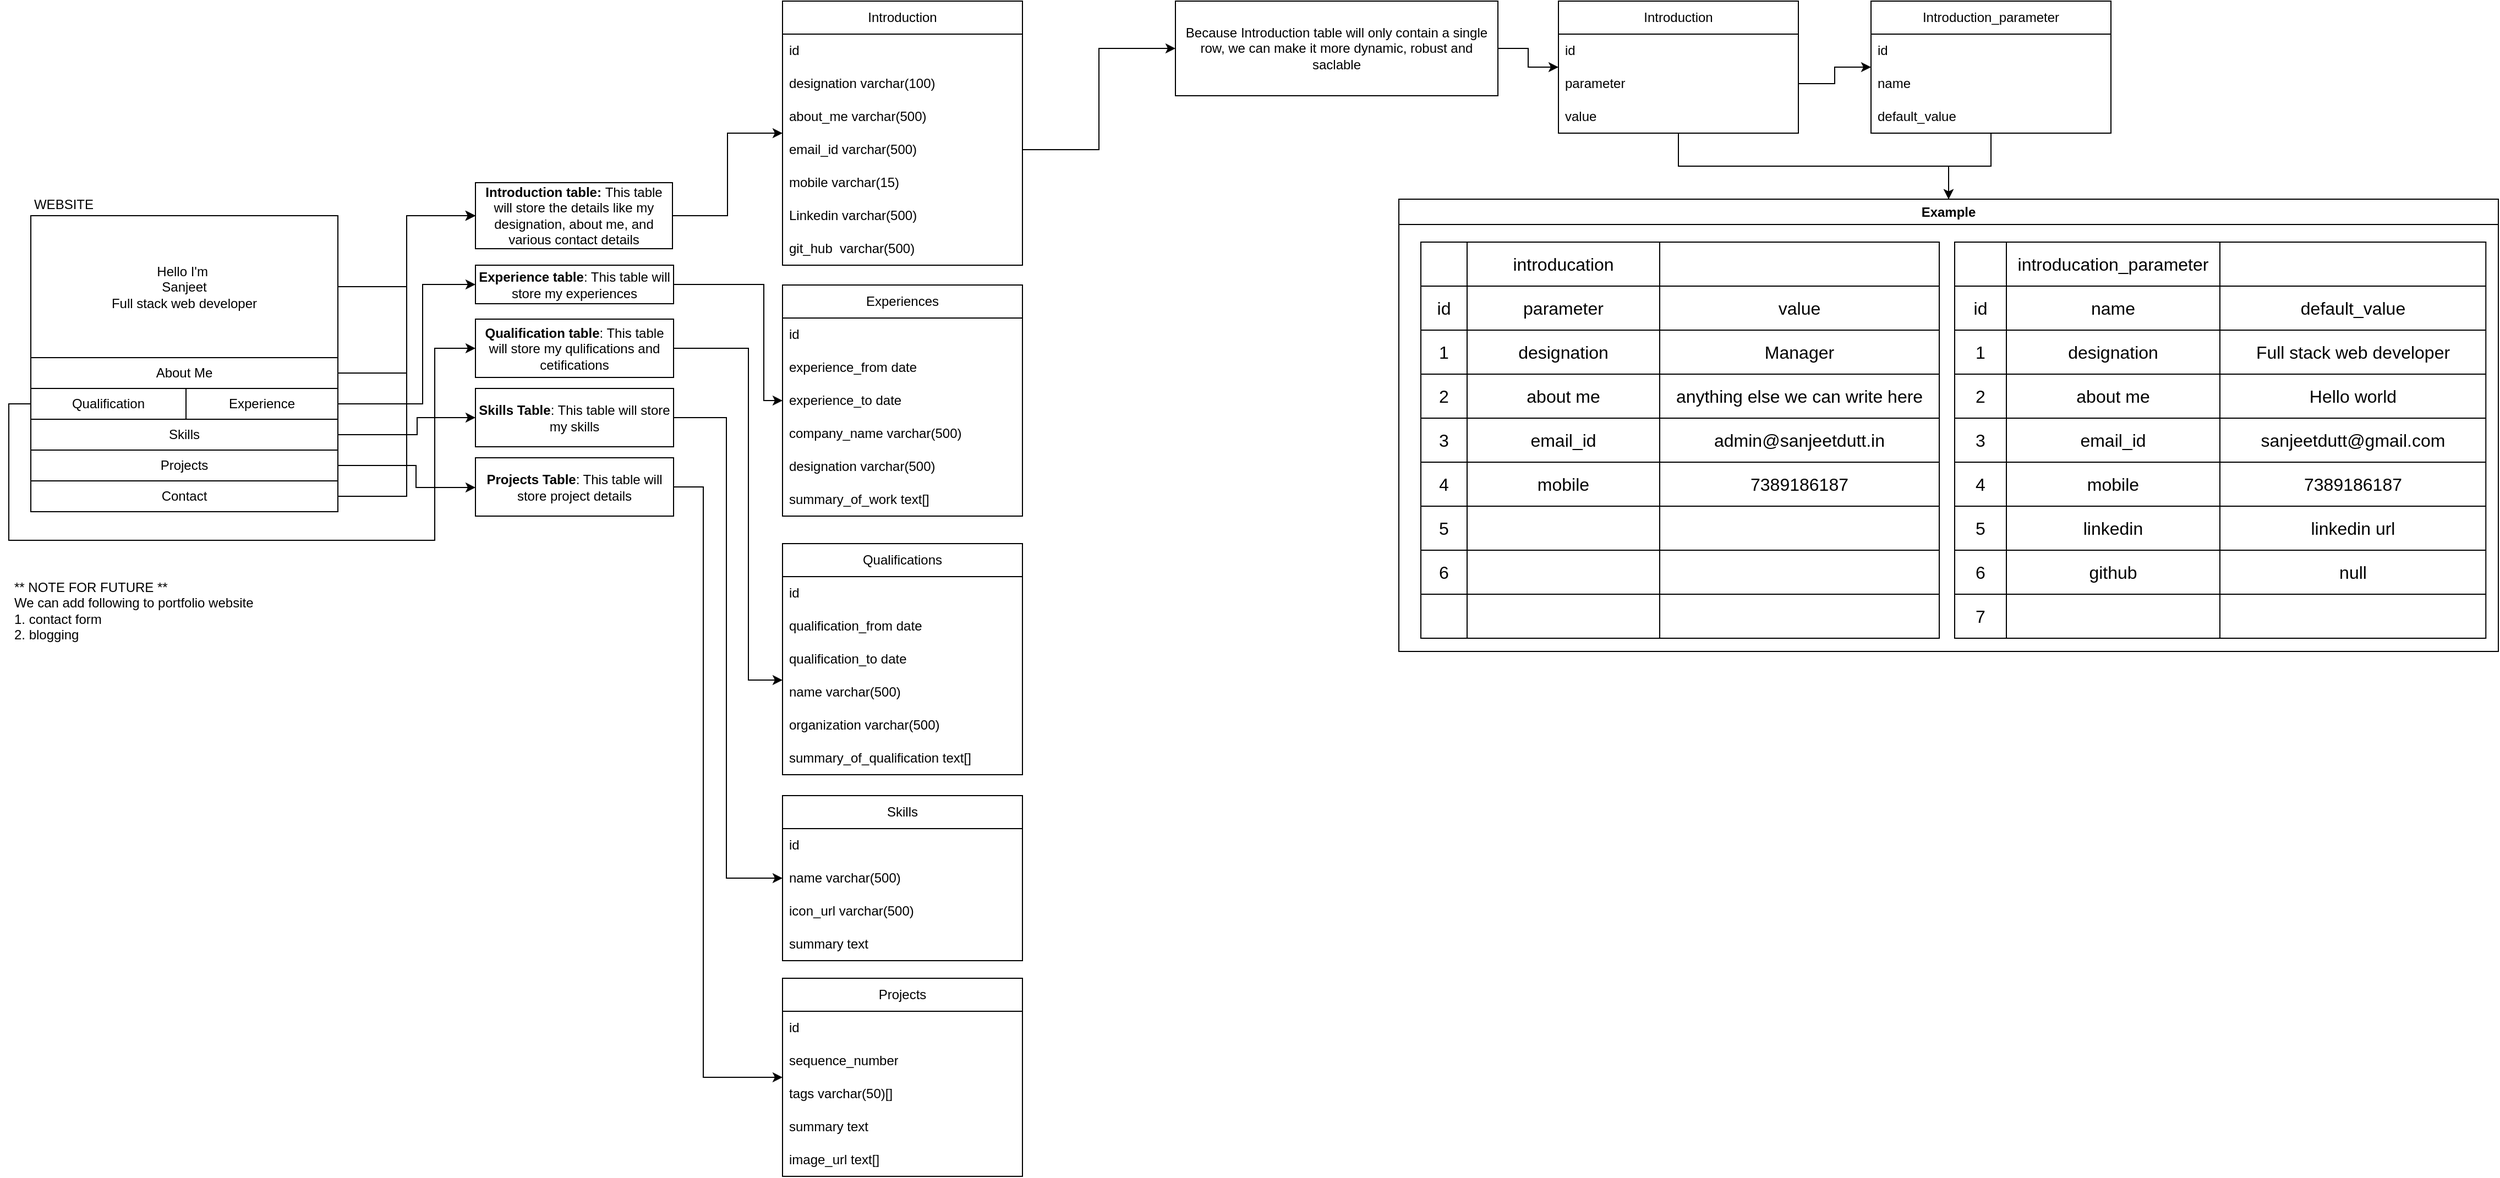 <mxfile version="20.8.23" type="github">
  <diagram name="Page-1" id="Ujv4KCk9p_dzYKIpZMGY">
    <mxGraphModel dx="2487" dy="1428" grid="0" gridSize="10" guides="1" tooltips="1" connect="1" arrows="1" fold="1" page="0" pageScale="1" pageWidth="850" pageHeight="1100" math="0" shadow="0">
      <root>
        <mxCell id="0" />
        <mxCell id="1" parent="0" />
        <mxCell id="hCdEbCfftFfayXPtqMoT-12" style="edgeStyle=orthogonalEdgeStyle;rounded=0;orthogonalLoop=1;jettySize=auto;html=1;entryX=0;entryY=0.5;entryDx=0;entryDy=0;" edge="1" parent="1" source="hCdEbCfftFfayXPtqMoT-1" target="hCdEbCfftFfayXPtqMoT-11">
          <mxGeometry relative="1" as="geometry" />
        </mxCell>
        <mxCell id="hCdEbCfftFfayXPtqMoT-1" value="Hello I&#39;m&amp;nbsp;&lt;br&gt;Sanjeet&lt;br&gt;Full stack web developer" style="rounded=0;whiteSpace=wrap;html=1;" vertex="1" parent="1">
          <mxGeometry x="-39" y="117" width="279" height="129" as="geometry" />
        </mxCell>
        <mxCell id="hCdEbCfftFfayXPtqMoT-2" value="WEBSITE" style="text;html=1;strokeColor=none;fillColor=none;align=center;verticalAlign=middle;whiteSpace=wrap;rounded=0;" vertex="1" parent="1">
          <mxGeometry x="-39" y="92" width="60" height="30" as="geometry" />
        </mxCell>
        <mxCell id="hCdEbCfftFfayXPtqMoT-13" style="edgeStyle=orthogonalEdgeStyle;rounded=0;orthogonalLoop=1;jettySize=auto;html=1;entryX=0;entryY=0.5;entryDx=0;entryDy=0;" edge="1" parent="1" source="hCdEbCfftFfayXPtqMoT-3" target="hCdEbCfftFfayXPtqMoT-11">
          <mxGeometry relative="1" as="geometry" />
        </mxCell>
        <mxCell id="hCdEbCfftFfayXPtqMoT-3" value="About Me" style="rounded=0;whiteSpace=wrap;html=1;" vertex="1" parent="1">
          <mxGeometry x="-39" y="246" width="279" height="28" as="geometry" />
        </mxCell>
        <mxCell id="hCdEbCfftFfayXPtqMoT-20" style="edgeStyle=orthogonalEdgeStyle;rounded=0;orthogonalLoop=1;jettySize=auto;html=1;entryX=0;entryY=0.5;entryDx=0;entryDy=0;" edge="1" parent="1" source="hCdEbCfftFfayXPtqMoT-4" target="hCdEbCfftFfayXPtqMoT-19">
          <mxGeometry relative="1" as="geometry">
            <Array as="points">
              <mxPoint x="-59" y="288" />
              <mxPoint x="-59" y="412" />
              <mxPoint x="328" y="412" />
              <mxPoint x="328" y="238" />
            </Array>
          </mxGeometry>
        </mxCell>
        <mxCell id="hCdEbCfftFfayXPtqMoT-4" value="Qualification" style="rounded=0;whiteSpace=wrap;html=1;" vertex="1" parent="1">
          <mxGeometry x="-39" y="274" width="141" height="28" as="geometry" />
        </mxCell>
        <mxCell id="hCdEbCfftFfayXPtqMoT-18" style="edgeStyle=orthogonalEdgeStyle;rounded=0;orthogonalLoop=1;jettySize=auto;html=1;entryX=0;entryY=0.5;entryDx=0;entryDy=0;" edge="1" parent="1" source="hCdEbCfftFfayXPtqMoT-5" target="hCdEbCfftFfayXPtqMoT-17">
          <mxGeometry relative="1" as="geometry">
            <Array as="points">
              <mxPoint x="317" y="288" />
              <mxPoint x="317" y="180" />
            </Array>
          </mxGeometry>
        </mxCell>
        <mxCell id="hCdEbCfftFfayXPtqMoT-5" value="Experience" style="rounded=0;whiteSpace=wrap;html=1;" vertex="1" parent="1">
          <mxGeometry x="102" y="274" width="138" height="28" as="geometry" />
        </mxCell>
        <mxCell id="hCdEbCfftFfayXPtqMoT-23" style="edgeStyle=orthogonalEdgeStyle;rounded=0;orthogonalLoop=1;jettySize=auto;html=1;entryX=0;entryY=0.5;entryDx=0;entryDy=0;" edge="1" parent="1" source="hCdEbCfftFfayXPtqMoT-6" target="hCdEbCfftFfayXPtqMoT-21">
          <mxGeometry relative="1" as="geometry">
            <Array as="points">
              <mxPoint x="312" y="316" />
              <mxPoint x="312" y="300" />
            </Array>
          </mxGeometry>
        </mxCell>
        <mxCell id="hCdEbCfftFfayXPtqMoT-6" value="Skills" style="rounded=0;whiteSpace=wrap;html=1;" vertex="1" parent="1">
          <mxGeometry x="-39" y="302" width="279" height="28" as="geometry" />
        </mxCell>
        <mxCell id="hCdEbCfftFfayXPtqMoT-24" style="edgeStyle=orthogonalEdgeStyle;rounded=0;orthogonalLoop=1;jettySize=auto;html=1;" edge="1" parent="1" source="hCdEbCfftFfayXPtqMoT-7" target="hCdEbCfftFfayXPtqMoT-22">
          <mxGeometry relative="1" as="geometry">
            <Array as="points">
              <mxPoint x="311" y="344" />
              <mxPoint x="311" y="364" />
            </Array>
          </mxGeometry>
        </mxCell>
        <mxCell id="hCdEbCfftFfayXPtqMoT-7" value="Projects" style="rounded=0;whiteSpace=wrap;html=1;" vertex="1" parent="1">
          <mxGeometry x="-39" y="330" width="279" height="28" as="geometry" />
        </mxCell>
        <mxCell id="hCdEbCfftFfayXPtqMoT-16" style="edgeStyle=orthogonalEdgeStyle;rounded=0;orthogonalLoop=1;jettySize=auto;html=1;entryX=0;entryY=0.5;entryDx=0;entryDy=0;" edge="1" parent="1" source="hCdEbCfftFfayXPtqMoT-8" target="hCdEbCfftFfayXPtqMoT-11">
          <mxGeometry relative="1" as="geometry" />
        </mxCell>
        <mxCell id="hCdEbCfftFfayXPtqMoT-8" value="Contact" style="rounded=0;whiteSpace=wrap;html=1;" vertex="1" parent="1">
          <mxGeometry x="-39" y="358" width="279" height="28" as="geometry" />
        </mxCell>
        <mxCell id="hCdEbCfftFfayXPtqMoT-45" style="edgeStyle=orthogonalEdgeStyle;rounded=0;orthogonalLoop=1;jettySize=auto;html=1;" edge="1" parent="1" source="hCdEbCfftFfayXPtqMoT-11" target="hCdEbCfftFfayXPtqMoT-32">
          <mxGeometry relative="1" as="geometry" />
        </mxCell>
        <mxCell id="hCdEbCfftFfayXPtqMoT-11" value="&lt;b&gt;Introduction table: &lt;/b&gt;This table will store the details like my designation, about me, and various contact details" style="whiteSpace=wrap;html=1;rounded=0;" vertex="1" parent="1">
          <mxGeometry x="365" y="87" width="179" height="60" as="geometry" />
        </mxCell>
        <mxCell id="hCdEbCfftFfayXPtqMoT-55" style="edgeStyle=orthogonalEdgeStyle;rounded=0;orthogonalLoop=1;jettySize=auto;html=1;" edge="1" parent="1" source="hCdEbCfftFfayXPtqMoT-17" target="hCdEbCfftFfayXPtqMoT-46">
          <mxGeometry relative="1" as="geometry">
            <Array as="points">
              <mxPoint x="627" y="179" />
              <mxPoint x="627" y="285" />
            </Array>
          </mxGeometry>
        </mxCell>
        <mxCell id="hCdEbCfftFfayXPtqMoT-17" value="&lt;b&gt;Experience table&lt;/b&gt;: This table will store my experiences" style="whiteSpace=wrap;html=1;rounded=0;" vertex="1" parent="1">
          <mxGeometry x="365" y="162" width="180" height="35" as="geometry" />
        </mxCell>
        <mxCell id="hCdEbCfftFfayXPtqMoT-63" style="edgeStyle=orthogonalEdgeStyle;rounded=0;orthogonalLoop=1;jettySize=auto;html=1;" edge="1" parent="1" source="hCdEbCfftFfayXPtqMoT-19" target="hCdEbCfftFfayXPtqMoT-56">
          <mxGeometry relative="1" as="geometry">
            <Array as="points">
              <mxPoint x="613" y="237" />
              <mxPoint x="613" y="539" />
            </Array>
          </mxGeometry>
        </mxCell>
        <mxCell id="hCdEbCfftFfayXPtqMoT-19" value="&lt;b&gt;Qualification table&lt;/b&gt;: This table will store my qulifications and cetifications" style="whiteSpace=wrap;html=1;rounded=0;" vertex="1" parent="1">
          <mxGeometry x="365" y="211" width="180" height="53" as="geometry" />
        </mxCell>
        <mxCell id="hCdEbCfftFfayXPtqMoT-71" style="edgeStyle=orthogonalEdgeStyle;rounded=0;orthogonalLoop=1;jettySize=auto;html=1;" edge="1" parent="1" source="hCdEbCfftFfayXPtqMoT-21" target="hCdEbCfftFfayXPtqMoT-64">
          <mxGeometry relative="1" as="geometry">
            <Array as="points">
              <mxPoint x="593" y="300" />
              <mxPoint x="593" y="719" />
            </Array>
          </mxGeometry>
        </mxCell>
        <mxCell id="hCdEbCfftFfayXPtqMoT-21" value="&lt;b&gt;Skills Table&lt;/b&gt;: This table will store my skills" style="whiteSpace=wrap;html=1;rounded=0;" vertex="1" parent="1">
          <mxGeometry x="365" y="274" width="180" height="53" as="geometry" />
        </mxCell>
        <mxCell id="hCdEbCfftFfayXPtqMoT-78" style="edgeStyle=orthogonalEdgeStyle;rounded=0;orthogonalLoop=1;jettySize=auto;html=1;" edge="1" parent="1" source="hCdEbCfftFfayXPtqMoT-22" target="hCdEbCfftFfayXPtqMoT-72">
          <mxGeometry relative="1" as="geometry">
            <Array as="points">
              <mxPoint x="572" y="364" />
              <mxPoint x="572" y="900" />
            </Array>
          </mxGeometry>
        </mxCell>
        <mxCell id="hCdEbCfftFfayXPtqMoT-22" value="&lt;b&gt;Projects Table&lt;/b&gt;: This table will store project details" style="whiteSpace=wrap;html=1;rounded=0;" vertex="1" parent="1">
          <mxGeometry x="365" y="337" width="180" height="53" as="geometry" />
        </mxCell>
        <mxCell id="hCdEbCfftFfayXPtqMoT-25" value="** NOTE FOR FUTURE **&lt;br&gt;We can add following to portfolio website&lt;br&gt;1. contact form&lt;br&gt;2. blogging" style="text;html=1;strokeColor=none;fillColor=none;align=left;verticalAlign=middle;whiteSpace=wrap;rounded=0;" vertex="1" parent="1">
          <mxGeometry x="-56" y="426" width="347" height="100" as="geometry" />
        </mxCell>
        <mxCell id="hCdEbCfftFfayXPtqMoT-32" value="Introduction" style="swimlane;fontStyle=0;childLayout=stackLayout;horizontal=1;startSize=30;horizontalStack=0;resizeParent=1;resizeParentMax=0;resizeLast=0;collapsible=1;marginBottom=0;whiteSpace=wrap;html=1;" vertex="1" parent="1">
          <mxGeometry x="644" y="-78" width="218" height="240" as="geometry">
            <mxRectangle x="644" y="-78" width="98" height="30" as="alternateBounds" />
          </mxGeometry>
        </mxCell>
        <mxCell id="hCdEbCfftFfayXPtqMoT-33" value="id&lt;br&gt;" style="text;strokeColor=none;fillColor=none;align=left;verticalAlign=middle;spacingLeft=4;spacingRight=4;overflow=hidden;points=[[0,0.5],[1,0.5]];portConstraint=eastwest;rotatable=0;whiteSpace=wrap;html=1;" vertex="1" parent="hCdEbCfftFfayXPtqMoT-32">
          <mxGeometry y="30" width="218" height="30" as="geometry" />
        </mxCell>
        <mxCell id="hCdEbCfftFfayXPtqMoT-34" value="designation varchar(100)" style="text;strokeColor=none;fillColor=none;align=left;verticalAlign=middle;spacingLeft=4;spacingRight=4;overflow=hidden;points=[[0,0.5],[1,0.5]];portConstraint=eastwest;rotatable=0;whiteSpace=wrap;html=1;" vertex="1" parent="hCdEbCfftFfayXPtqMoT-32">
          <mxGeometry y="60" width="218" height="30" as="geometry" />
        </mxCell>
        <mxCell id="hCdEbCfftFfayXPtqMoT-39" value="about_me varchar(500)" style="text;strokeColor=none;fillColor=none;align=left;verticalAlign=middle;spacingLeft=4;spacingRight=4;overflow=hidden;points=[[0,0.5],[1,0.5]];portConstraint=eastwest;rotatable=0;whiteSpace=wrap;html=1;" vertex="1" parent="hCdEbCfftFfayXPtqMoT-32">
          <mxGeometry y="90" width="218" height="30" as="geometry" />
        </mxCell>
        <mxCell id="hCdEbCfftFfayXPtqMoT-40" value="email_id varchar(500)" style="text;strokeColor=none;fillColor=none;align=left;verticalAlign=middle;spacingLeft=4;spacingRight=4;overflow=hidden;points=[[0,0.5],[1,0.5]];portConstraint=eastwest;rotatable=0;whiteSpace=wrap;html=1;" vertex="1" parent="hCdEbCfftFfayXPtqMoT-32">
          <mxGeometry y="120" width="218" height="30" as="geometry" />
        </mxCell>
        <mxCell id="hCdEbCfftFfayXPtqMoT-41" value="mobile varchar(15)" style="text;strokeColor=none;fillColor=none;align=left;verticalAlign=middle;spacingLeft=4;spacingRight=4;overflow=hidden;points=[[0,0.5],[1,0.5]];portConstraint=eastwest;rotatable=0;whiteSpace=wrap;html=1;" vertex="1" parent="hCdEbCfftFfayXPtqMoT-32">
          <mxGeometry y="150" width="218" height="30" as="geometry" />
        </mxCell>
        <mxCell id="hCdEbCfftFfayXPtqMoT-42" value="Linkedin varchar(500)" style="text;strokeColor=none;fillColor=none;align=left;verticalAlign=middle;spacingLeft=4;spacingRight=4;overflow=hidden;points=[[0,0.5],[1,0.5]];portConstraint=eastwest;rotatable=0;whiteSpace=wrap;html=1;" vertex="1" parent="hCdEbCfftFfayXPtqMoT-32">
          <mxGeometry y="180" width="218" height="30" as="geometry" />
        </mxCell>
        <mxCell id="hCdEbCfftFfayXPtqMoT-43" value="git_hub&amp;nbsp; varchar(500)" style="text;strokeColor=none;fillColor=none;align=left;verticalAlign=middle;spacingLeft=4;spacingRight=4;overflow=hidden;points=[[0,0.5],[1,0.5]];portConstraint=eastwest;rotatable=0;whiteSpace=wrap;html=1;" vertex="1" parent="hCdEbCfftFfayXPtqMoT-32">
          <mxGeometry y="210" width="218" height="30" as="geometry" />
        </mxCell>
        <mxCell id="hCdEbCfftFfayXPtqMoT-46" value="Experiences" style="swimlane;fontStyle=0;childLayout=stackLayout;horizontal=1;startSize=30;horizontalStack=0;resizeParent=1;resizeParentMax=0;resizeLast=0;collapsible=1;marginBottom=0;whiteSpace=wrap;html=1;" vertex="1" parent="1">
          <mxGeometry x="644" y="180" width="218" height="210" as="geometry">
            <mxRectangle x="644" y="-78" width="98" height="30" as="alternateBounds" />
          </mxGeometry>
        </mxCell>
        <mxCell id="hCdEbCfftFfayXPtqMoT-47" value="id&lt;br&gt;" style="text;strokeColor=none;fillColor=none;align=left;verticalAlign=middle;spacingLeft=4;spacingRight=4;overflow=hidden;points=[[0,0.5],[1,0.5]];portConstraint=eastwest;rotatable=0;whiteSpace=wrap;html=1;" vertex="1" parent="hCdEbCfftFfayXPtqMoT-46">
          <mxGeometry y="30" width="218" height="30" as="geometry" />
        </mxCell>
        <mxCell id="hCdEbCfftFfayXPtqMoT-48" value="experience_from date" style="text;strokeColor=none;fillColor=none;align=left;verticalAlign=middle;spacingLeft=4;spacingRight=4;overflow=hidden;points=[[0,0.5],[1,0.5]];portConstraint=eastwest;rotatable=0;whiteSpace=wrap;html=1;" vertex="1" parent="hCdEbCfftFfayXPtqMoT-46">
          <mxGeometry y="60" width="218" height="30" as="geometry" />
        </mxCell>
        <mxCell id="hCdEbCfftFfayXPtqMoT-54" value="experience_to date" style="text;strokeColor=none;fillColor=none;align=left;verticalAlign=middle;spacingLeft=4;spacingRight=4;overflow=hidden;points=[[0,0.5],[1,0.5]];portConstraint=eastwest;rotatable=0;whiteSpace=wrap;html=1;" vertex="1" parent="hCdEbCfftFfayXPtqMoT-46">
          <mxGeometry y="90" width="218" height="30" as="geometry" />
        </mxCell>
        <mxCell id="hCdEbCfftFfayXPtqMoT-49" value="company_name varchar(500)" style="text;strokeColor=none;fillColor=none;align=left;verticalAlign=middle;spacingLeft=4;spacingRight=4;overflow=hidden;points=[[0,0.5],[1,0.5]];portConstraint=eastwest;rotatable=0;whiteSpace=wrap;html=1;" vertex="1" parent="hCdEbCfftFfayXPtqMoT-46">
          <mxGeometry y="120" width="218" height="30" as="geometry" />
        </mxCell>
        <mxCell id="hCdEbCfftFfayXPtqMoT-50" value="designation varchar(500)" style="text;strokeColor=none;fillColor=none;align=left;verticalAlign=middle;spacingLeft=4;spacingRight=4;overflow=hidden;points=[[0,0.5],[1,0.5]];portConstraint=eastwest;rotatable=0;whiteSpace=wrap;html=1;" vertex="1" parent="hCdEbCfftFfayXPtqMoT-46">
          <mxGeometry y="150" width="218" height="30" as="geometry" />
        </mxCell>
        <mxCell id="hCdEbCfftFfayXPtqMoT-51" value="summary_of_work text[]" style="text;strokeColor=none;fillColor=none;align=left;verticalAlign=middle;spacingLeft=4;spacingRight=4;overflow=hidden;points=[[0,0.5],[1,0.5]];portConstraint=eastwest;rotatable=0;whiteSpace=wrap;html=1;" vertex="1" parent="hCdEbCfftFfayXPtqMoT-46">
          <mxGeometry y="180" width="218" height="30" as="geometry" />
        </mxCell>
        <mxCell id="hCdEbCfftFfayXPtqMoT-56" value="Qualifications" style="swimlane;fontStyle=0;childLayout=stackLayout;horizontal=1;startSize=30;horizontalStack=0;resizeParent=1;resizeParentMax=0;resizeLast=0;collapsible=1;marginBottom=0;whiteSpace=wrap;html=1;" vertex="1" parent="1">
          <mxGeometry x="644" y="415" width="218" height="210" as="geometry">
            <mxRectangle x="644" y="-78" width="98" height="30" as="alternateBounds" />
          </mxGeometry>
        </mxCell>
        <mxCell id="hCdEbCfftFfayXPtqMoT-57" value="id&lt;br&gt;" style="text;strokeColor=none;fillColor=none;align=left;verticalAlign=middle;spacingLeft=4;spacingRight=4;overflow=hidden;points=[[0,0.5],[1,0.5]];portConstraint=eastwest;rotatable=0;whiteSpace=wrap;html=1;" vertex="1" parent="hCdEbCfftFfayXPtqMoT-56">
          <mxGeometry y="30" width="218" height="30" as="geometry" />
        </mxCell>
        <mxCell id="hCdEbCfftFfayXPtqMoT-58" value="qualification_from date" style="text;strokeColor=none;fillColor=none;align=left;verticalAlign=middle;spacingLeft=4;spacingRight=4;overflow=hidden;points=[[0,0.5],[1,0.5]];portConstraint=eastwest;rotatable=0;whiteSpace=wrap;html=1;" vertex="1" parent="hCdEbCfftFfayXPtqMoT-56">
          <mxGeometry y="60" width="218" height="30" as="geometry" />
        </mxCell>
        <mxCell id="hCdEbCfftFfayXPtqMoT-59" value="qualification_to date" style="text;strokeColor=none;fillColor=none;align=left;verticalAlign=middle;spacingLeft=4;spacingRight=4;overflow=hidden;points=[[0,0.5],[1,0.5]];portConstraint=eastwest;rotatable=0;whiteSpace=wrap;html=1;" vertex="1" parent="hCdEbCfftFfayXPtqMoT-56">
          <mxGeometry y="90" width="218" height="30" as="geometry" />
        </mxCell>
        <mxCell id="hCdEbCfftFfayXPtqMoT-60" value="name varchar(500)" style="text;strokeColor=none;fillColor=none;align=left;verticalAlign=middle;spacingLeft=4;spacingRight=4;overflow=hidden;points=[[0,0.5],[1,0.5]];portConstraint=eastwest;rotatable=0;whiteSpace=wrap;html=1;" vertex="1" parent="hCdEbCfftFfayXPtqMoT-56">
          <mxGeometry y="120" width="218" height="30" as="geometry" />
        </mxCell>
        <mxCell id="hCdEbCfftFfayXPtqMoT-61" value="organization varchar(500)" style="text;strokeColor=none;fillColor=none;align=left;verticalAlign=middle;spacingLeft=4;spacingRight=4;overflow=hidden;points=[[0,0.5],[1,0.5]];portConstraint=eastwest;rotatable=0;whiteSpace=wrap;html=1;" vertex="1" parent="hCdEbCfftFfayXPtqMoT-56">
          <mxGeometry y="150" width="218" height="30" as="geometry" />
        </mxCell>
        <mxCell id="hCdEbCfftFfayXPtqMoT-62" value="summary_of_qualification text[]" style="text;strokeColor=none;fillColor=none;align=left;verticalAlign=middle;spacingLeft=4;spacingRight=4;overflow=hidden;points=[[0,0.5],[1,0.5]];portConstraint=eastwest;rotatable=0;whiteSpace=wrap;html=1;" vertex="1" parent="hCdEbCfftFfayXPtqMoT-56">
          <mxGeometry y="180" width="218" height="30" as="geometry" />
        </mxCell>
        <mxCell id="hCdEbCfftFfayXPtqMoT-64" value="Skills" style="swimlane;fontStyle=0;childLayout=stackLayout;horizontal=1;startSize=30;horizontalStack=0;resizeParent=1;resizeParentMax=0;resizeLast=0;collapsible=1;marginBottom=0;whiteSpace=wrap;html=1;" vertex="1" parent="1">
          <mxGeometry x="644" y="644" width="218" height="150" as="geometry">
            <mxRectangle x="644" y="-78" width="98" height="30" as="alternateBounds" />
          </mxGeometry>
        </mxCell>
        <mxCell id="hCdEbCfftFfayXPtqMoT-65" value="id&lt;br&gt;" style="text;strokeColor=none;fillColor=none;align=left;verticalAlign=middle;spacingLeft=4;spacingRight=4;overflow=hidden;points=[[0,0.5],[1,0.5]];portConstraint=eastwest;rotatable=0;whiteSpace=wrap;html=1;" vertex="1" parent="hCdEbCfftFfayXPtqMoT-64">
          <mxGeometry y="30" width="218" height="30" as="geometry" />
        </mxCell>
        <mxCell id="hCdEbCfftFfayXPtqMoT-68" value="name varchar(500)" style="text;strokeColor=none;fillColor=none;align=left;verticalAlign=middle;spacingLeft=4;spacingRight=4;overflow=hidden;points=[[0,0.5],[1,0.5]];portConstraint=eastwest;rotatable=0;whiteSpace=wrap;html=1;" vertex="1" parent="hCdEbCfftFfayXPtqMoT-64">
          <mxGeometry y="60" width="218" height="30" as="geometry" />
        </mxCell>
        <mxCell id="hCdEbCfftFfayXPtqMoT-69" value="icon_url varchar(500)" style="text;strokeColor=none;fillColor=none;align=left;verticalAlign=middle;spacingLeft=4;spacingRight=4;overflow=hidden;points=[[0,0.5],[1,0.5]];portConstraint=eastwest;rotatable=0;whiteSpace=wrap;html=1;" vertex="1" parent="hCdEbCfftFfayXPtqMoT-64">
          <mxGeometry y="90" width="218" height="30" as="geometry" />
        </mxCell>
        <mxCell id="hCdEbCfftFfayXPtqMoT-70" value="summary text" style="text;strokeColor=none;fillColor=none;align=left;verticalAlign=middle;spacingLeft=4;spacingRight=4;overflow=hidden;points=[[0,0.5],[1,0.5]];portConstraint=eastwest;rotatable=0;whiteSpace=wrap;html=1;" vertex="1" parent="hCdEbCfftFfayXPtqMoT-64">
          <mxGeometry y="120" width="218" height="30" as="geometry" />
        </mxCell>
        <mxCell id="hCdEbCfftFfayXPtqMoT-72" value="Projects" style="swimlane;fontStyle=0;childLayout=stackLayout;horizontal=1;startSize=30;horizontalStack=0;resizeParent=1;resizeParentMax=0;resizeLast=0;collapsible=1;marginBottom=0;whiteSpace=wrap;html=1;" vertex="1" parent="1">
          <mxGeometry x="644" y="810" width="218" height="180" as="geometry">
            <mxRectangle x="644" y="-78" width="98" height="30" as="alternateBounds" />
          </mxGeometry>
        </mxCell>
        <mxCell id="hCdEbCfftFfayXPtqMoT-73" value="id&lt;br&gt;" style="text;strokeColor=none;fillColor=none;align=left;verticalAlign=middle;spacingLeft=4;spacingRight=4;overflow=hidden;points=[[0,0.5],[1,0.5]];portConstraint=eastwest;rotatable=0;whiteSpace=wrap;html=1;" vertex="1" parent="hCdEbCfftFfayXPtqMoT-72">
          <mxGeometry y="30" width="218" height="30" as="geometry" />
        </mxCell>
        <mxCell id="hCdEbCfftFfayXPtqMoT-74" value="sequence_number" style="text;strokeColor=none;fillColor=none;align=left;verticalAlign=middle;spacingLeft=4;spacingRight=4;overflow=hidden;points=[[0,0.5],[1,0.5]];portConstraint=eastwest;rotatable=0;whiteSpace=wrap;html=1;" vertex="1" parent="hCdEbCfftFfayXPtqMoT-72">
          <mxGeometry y="60" width="218" height="30" as="geometry" />
        </mxCell>
        <mxCell id="hCdEbCfftFfayXPtqMoT-75" value="tags varchar(50)[]" style="text;strokeColor=none;fillColor=none;align=left;verticalAlign=middle;spacingLeft=4;spacingRight=4;overflow=hidden;points=[[0,0.5],[1,0.5]];portConstraint=eastwest;rotatable=0;whiteSpace=wrap;html=1;" vertex="1" parent="hCdEbCfftFfayXPtqMoT-72">
          <mxGeometry y="90" width="218" height="30" as="geometry" />
        </mxCell>
        <mxCell id="hCdEbCfftFfayXPtqMoT-76" value="summary text" style="text;strokeColor=none;fillColor=none;align=left;verticalAlign=middle;spacingLeft=4;spacingRight=4;overflow=hidden;points=[[0,0.5],[1,0.5]];portConstraint=eastwest;rotatable=0;whiteSpace=wrap;html=1;" vertex="1" parent="hCdEbCfftFfayXPtqMoT-72">
          <mxGeometry y="120" width="218" height="30" as="geometry" />
        </mxCell>
        <mxCell id="hCdEbCfftFfayXPtqMoT-77" value="image_url text[]" style="text;strokeColor=none;fillColor=none;align=left;verticalAlign=middle;spacingLeft=4;spacingRight=4;overflow=hidden;points=[[0,0.5],[1,0.5]];portConstraint=eastwest;rotatable=0;whiteSpace=wrap;html=1;" vertex="1" parent="hCdEbCfftFfayXPtqMoT-72">
          <mxGeometry y="150" width="218" height="30" as="geometry" />
        </mxCell>
        <mxCell id="hCdEbCfftFfayXPtqMoT-95" style="edgeStyle=orthogonalEdgeStyle;rounded=0;orthogonalLoop=1;jettySize=auto;html=1;" edge="1" parent="1" source="hCdEbCfftFfayXPtqMoT-80" target="hCdEbCfftFfayXPtqMoT-82">
          <mxGeometry relative="1" as="geometry" />
        </mxCell>
        <mxCell id="hCdEbCfftFfayXPtqMoT-80" value="Because Introduction table will only contain a single row, we can make it more dynamic, robust and saclable" style="whiteSpace=wrap;html=1;fontStyle=0;startSize=30;" vertex="1" parent="1">
          <mxGeometry x="1001" y="-78" width="293" height="86" as="geometry" />
        </mxCell>
        <mxCell id="hCdEbCfftFfayXPtqMoT-81" style="edgeStyle=orthogonalEdgeStyle;rounded=0;orthogonalLoop=1;jettySize=auto;html=1;entryX=0;entryY=0.5;entryDx=0;entryDy=0;" edge="1" parent="1" source="hCdEbCfftFfayXPtqMoT-40" target="hCdEbCfftFfayXPtqMoT-80">
          <mxGeometry relative="1" as="geometry" />
        </mxCell>
        <mxCell id="hCdEbCfftFfayXPtqMoT-97" style="edgeStyle=orthogonalEdgeStyle;rounded=0;orthogonalLoop=1;jettySize=auto;html=1;" edge="1" parent="1" source="hCdEbCfftFfayXPtqMoT-82" target="hCdEbCfftFfayXPtqMoT-96">
          <mxGeometry relative="1" as="geometry" />
        </mxCell>
        <mxCell id="hCdEbCfftFfayXPtqMoT-82" value="Introduction" style="swimlane;fontStyle=0;childLayout=stackLayout;horizontal=1;startSize=30;horizontalStack=0;resizeParent=1;resizeParentMax=0;resizeLast=0;collapsible=1;marginBottom=0;whiteSpace=wrap;html=1;" vertex="1" parent="1">
          <mxGeometry x="1349" y="-78" width="218" height="120" as="geometry">
            <mxRectangle x="644" y="-78" width="98" height="30" as="alternateBounds" />
          </mxGeometry>
        </mxCell>
        <mxCell id="hCdEbCfftFfayXPtqMoT-83" value="id&lt;br&gt;" style="text;strokeColor=none;fillColor=none;align=left;verticalAlign=middle;spacingLeft=4;spacingRight=4;overflow=hidden;points=[[0,0.5],[1,0.5]];portConstraint=eastwest;rotatable=0;whiteSpace=wrap;html=1;" vertex="1" parent="hCdEbCfftFfayXPtqMoT-82">
          <mxGeometry y="30" width="218" height="30" as="geometry" />
        </mxCell>
        <mxCell id="hCdEbCfftFfayXPtqMoT-84" value="parameter" style="text;strokeColor=none;fillColor=none;align=left;verticalAlign=middle;spacingLeft=4;spacingRight=4;overflow=hidden;points=[[0,0.5],[1,0.5]];portConstraint=eastwest;rotatable=0;whiteSpace=wrap;html=1;" vertex="1" parent="hCdEbCfftFfayXPtqMoT-82">
          <mxGeometry y="60" width="218" height="30" as="geometry" />
        </mxCell>
        <mxCell id="hCdEbCfftFfayXPtqMoT-85" value="value" style="text;strokeColor=none;fillColor=none;align=left;verticalAlign=middle;spacingLeft=4;spacingRight=4;overflow=hidden;points=[[0,0.5],[1,0.5]];portConstraint=eastwest;rotatable=0;whiteSpace=wrap;html=1;" vertex="1" parent="hCdEbCfftFfayXPtqMoT-82">
          <mxGeometry y="90" width="218" height="30" as="geometry" />
        </mxCell>
        <mxCell id="hCdEbCfftFfayXPtqMoT-98" style="edgeStyle=orthogonalEdgeStyle;rounded=0;orthogonalLoop=1;jettySize=auto;html=1;entryX=0.5;entryY=0;entryDx=0;entryDy=0;" edge="1" parent="1" source="hCdEbCfftFfayXPtqMoT-90" target="hCdEbCfftFfayXPtqMoT-96">
          <mxGeometry relative="1" as="geometry" />
        </mxCell>
        <mxCell id="hCdEbCfftFfayXPtqMoT-90" value="Introduction_parameter" style="swimlane;fontStyle=0;childLayout=stackLayout;horizontal=1;startSize=30;horizontalStack=0;resizeParent=1;resizeParentMax=0;resizeLast=0;collapsible=1;marginBottom=0;whiteSpace=wrap;html=1;" vertex="1" parent="1">
          <mxGeometry x="1633" y="-78" width="218" height="120" as="geometry">
            <mxRectangle x="644" y="-78" width="98" height="30" as="alternateBounds" />
          </mxGeometry>
        </mxCell>
        <mxCell id="hCdEbCfftFfayXPtqMoT-91" value="id&lt;br&gt;" style="text;strokeColor=none;fillColor=none;align=left;verticalAlign=middle;spacingLeft=4;spacingRight=4;overflow=hidden;points=[[0,0.5],[1,0.5]];portConstraint=eastwest;rotatable=0;whiteSpace=wrap;html=1;" vertex="1" parent="hCdEbCfftFfayXPtqMoT-90">
          <mxGeometry y="30" width="218" height="30" as="geometry" />
        </mxCell>
        <mxCell id="hCdEbCfftFfayXPtqMoT-92" value="name" style="text;strokeColor=none;fillColor=none;align=left;verticalAlign=middle;spacingLeft=4;spacingRight=4;overflow=hidden;points=[[0,0.5],[1,0.5]];portConstraint=eastwest;rotatable=0;whiteSpace=wrap;html=1;" vertex="1" parent="hCdEbCfftFfayXPtqMoT-90">
          <mxGeometry y="60" width="218" height="30" as="geometry" />
        </mxCell>
        <mxCell id="hCdEbCfftFfayXPtqMoT-93" value="default_value" style="text;strokeColor=none;fillColor=none;align=left;verticalAlign=middle;spacingLeft=4;spacingRight=4;overflow=hidden;points=[[0,0.5],[1,0.5]];portConstraint=eastwest;rotatable=0;whiteSpace=wrap;html=1;" vertex="1" parent="hCdEbCfftFfayXPtqMoT-90">
          <mxGeometry y="90" width="218" height="30" as="geometry" />
        </mxCell>
        <mxCell id="hCdEbCfftFfayXPtqMoT-94" style="edgeStyle=orthogonalEdgeStyle;rounded=0;orthogonalLoop=1;jettySize=auto;html=1;" edge="1" parent="1" source="hCdEbCfftFfayXPtqMoT-84" target="hCdEbCfftFfayXPtqMoT-90">
          <mxGeometry relative="1" as="geometry" />
        </mxCell>
        <mxCell id="hCdEbCfftFfayXPtqMoT-96" value="Example" style="swimlane;whiteSpace=wrap;html=1;" vertex="1" parent="1">
          <mxGeometry x="1204" y="102" width="999" height="411" as="geometry" />
        </mxCell>
        <mxCell id="hCdEbCfftFfayXPtqMoT-99" value="" style="shape=table;startSize=0;container=1;collapsible=0;childLayout=tableLayout;fontSize=16;" vertex="1" parent="hCdEbCfftFfayXPtqMoT-96">
          <mxGeometry x="20" y="39" width="471" height="360" as="geometry" />
        </mxCell>
        <mxCell id="hCdEbCfftFfayXPtqMoT-100" value="" style="shape=tableRow;horizontal=0;startSize=0;swimlaneHead=0;swimlaneBody=0;strokeColor=inherit;top=0;left=0;bottom=0;right=0;collapsible=0;dropTarget=0;fillColor=none;points=[[0,0.5],[1,0.5]];portConstraint=eastwest;fontSize=16;" vertex="1" parent="hCdEbCfftFfayXPtqMoT-99">
          <mxGeometry width="471" height="40" as="geometry" />
        </mxCell>
        <mxCell id="hCdEbCfftFfayXPtqMoT-101" value="" style="shape=partialRectangle;html=1;whiteSpace=wrap;connectable=0;strokeColor=inherit;overflow=hidden;fillColor=none;top=0;left=0;bottom=0;right=0;pointerEvents=1;fontSize=16;" vertex="1" parent="hCdEbCfftFfayXPtqMoT-100">
          <mxGeometry width="42" height="40" as="geometry">
            <mxRectangle width="42" height="40" as="alternateBounds" />
          </mxGeometry>
        </mxCell>
        <mxCell id="hCdEbCfftFfayXPtqMoT-102" value="introducation" style="shape=partialRectangle;html=1;whiteSpace=wrap;connectable=0;strokeColor=inherit;overflow=hidden;fillColor=none;top=0;left=0;bottom=0;right=0;pointerEvents=1;fontSize=16;" vertex="1" parent="hCdEbCfftFfayXPtqMoT-100">
          <mxGeometry x="42" width="175" height="40" as="geometry">
            <mxRectangle width="175" height="40" as="alternateBounds" />
          </mxGeometry>
        </mxCell>
        <mxCell id="hCdEbCfftFfayXPtqMoT-103" value="" style="shape=partialRectangle;html=1;whiteSpace=wrap;connectable=0;strokeColor=inherit;overflow=hidden;fillColor=none;top=0;left=0;bottom=0;right=0;pointerEvents=1;fontSize=16;" vertex="1" parent="hCdEbCfftFfayXPtqMoT-100">
          <mxGeometry x="217" width="254" height="40" as="geometry">
            <mxRectangle width="254" height="40" as="alternateBounds" />
          </mxGeometry>
        </mxCell>
        <mxCell id="hCdEbCfftFfayXPtqMoT-104" value="" style="shape=tableRow;horizontal=0;startSize=0;swimlaneHead=0;swimlaneBody=0;strokeColor=inherit;top=0;left=0;bottom=0;right=0;collapsible=0;dropTarget=0;fillColor=none;points=[[0,0.5],[1,0.5]];portConstraint=eastwest;fontSize=16;" vertex="1" parent="hCdEbCfftFfayXPtqMoT-99">
          <mxGeometry y="40" width="471" height="40" as="geometry" />
        </mxCell>
        <mxCell id="hCdEbCfftFfayXPtqMoT-105" value="id" style="shape=partialRectangle;html=1;whiteSpace=wrap;connectable=0;strokeColor=inherit;overflow=hidden;fillColor=none;top=0;left=0;bottom=0;right=0;pointerEvents=1;fontSize=16;" vertex="1" parent="hCdEbCfftFfayXPtqMoT-104">
          <mxGeometry width="42" height="40" as="geometry">
            <mxRectangle width="42" height="40" as="alternateBounds" />
          </mxGeometry>
        </mxCell>
        <mxCell id="hCdEbCfftFfayXPtqMoT-106" value="parameter" style="shape=partialRectangle;html=1;whiteSpace=wrap;connectable=0;strokeColor=inherit;overflow=hidden;fillColor=none;top=0;left=0;bottom=0;right=0;pointerEvents=1;fontSize=16;" vertex="1" parent="hCdEbCfftFfayXPtqMoT-104">
          <mxGeometry x="42" width="175" height="40" as="geometry">
            <mxRectangle width="175" height="40" as="alternateBounds" />
          </mxGeometry>
        </mxCell>
        <mxCell id="hCdEbCfftFfayXPtqMoT-107" value="value" style="shape=partialRectangle;html=1;whiteSpace=wrap;connectable=0;strokeColor=inherit;overflow=hidden;fillColor=none;top=0;left=0;bottom=0;right=0;pointerEvents=1;fontSize=16;" vertex="1" parent="hCdEbCfftFfayXPtqMoT-104">
          <mxGeometry x="217" width="254" height="40" as="geometry">
            <mxRectangle width="254" height="40" as="alternateBounds" />
          </mxGeometry>
        </mxCell>
        <mxCell id="hCdEbCfftFfayXPtqMoT-108" value="" style="shape=tableRow;horizontal=0;startSize=0;swimlaneHead=0;swimlaneBody=0;strokeColor=inherit;top=0;left=0;bottom=0;right=0;collapsible=0;dropTarget=0;fillColor=none;points=[[0,0.5],[1,0.5]];portConstraint=eastwest;fontSize=16;" vertex="1" parent="hCdEbCfftFfayXPtqMoT-99">
          <mxGeometry y="80" width="471" height="40" as="geometry" />
        </mxCell>
        <mxCell id="hCdEbCfftFfayXPtqMoT-109" value="1" style="shape=partialRectangle;html=1;whiteSpace=wrap;connectable=0;strokeColor=inherit;overflow=hidden;fillColor=none;top=0;left=0;bottom=0;right=0;pointerEvents=1;fontSize=16;" vertex="1" parent="hCdEbCfftFfayXPtqMoT-108">
          <mxGeometry width="42" height="40" as="geometry">
            <mxRectangle width="42" height="40" as="alternateBounds" />
          </mxGeometry>
        </mxCell>
        <mxCell id="hCdEbCfftFfayXPtqMoT-110" value="designation" style="shape=partialRectangle;html=1;whiteSpace=wrap;connectable=0;strokeColor=inherit;overflow=hidden;fillColor=none;top=0;left=0;bottom=0;right=0;pointerEvents=1;fontSize=16;" vertex="1" parent="hCdEbCfftFfayXPtqMoT-108">
          <mxGeometry x="42" width="175" height="40" as="geometry">
            <mxRectangle width="175" height="40" as="alternateBounds" />
          </mxGeometry>
        </mxCell>
        <mxCell id="hCdEbCfftFfayXPtqMoT-111" value="Manager" style="shape=partialRectangle;html=1;whiteSpace=wrap;connectable=0;strokeColor=inherit;overflow=hidden;fillColor=none;top=0;left=0;bottom=0;right=0;pointerEvents=1;fontSize=16;" vertex="1" parent="hCdEbCfftFfayXPtqMoT-108">
          <mxGeometry x="217" width="254" height="40" as="geometry">
            <mxRectangle width="254" height="40" as="alternateBounds" />
          </mxGeometry>
        </mxCell>
        <mxCell id="hCdEbCfftFfayXPtqMoT-125" value="" style="shape=tableRow;horizontal=0;startSize=0;swimlaneHead=0;swimlaneBody=0;strokeColor=inherit;top=0;left=0;bottom=0;right=0;collapsible=0;dropTarget=0;fillColor=none;points=[[0,0.5],[1,0.5]];portConstraint=eastwest;fontSize=16;" vertex="1" parent="hCdEbCfftFfayXPtqMoT-99">
          <mxGeometry y="120" width="471" height="40" as="geometry" />
        </mxCell>
        <mxCell id="hCdEbCfftFfayXPtqMoT-126" value="2" style="shape=partialRectangle;html=1;whiteSpace=wrap;connectable=0;strokeColor=inherit;overflow=hidden;fillColor=none;top=0;left=0;bottom=0;right=0;pointerEvents=1;fontSize=16;" vertex="1" parent="hCdEbCfftFfayXPtqMoT-125">
          <mxGeometry width="42" height="40" as="geometry">
            <mxRectangle width="42" height="40" as="alternateBounds" />
          </mxGeometry>
        </mxCell>
        <mxCell id="hCdEbCfftFfayXPtqMoT-127" value="about me" style="shape=partialRectangle;html=1;whiteSpace=wrap;connectable=0;strokeColor=inherit;overflow=hidden;fillColor=none;top=0;left=0;bottom=0;right=0;pointerEvents=1;fontSize=16;" vertex="1" parent="hCdEbCfftFfayXPtqMoT-125">
          <mxGeometry x="42" width="175" height="40" as="geometry">
            <mxRectangle width="175" height="40" as="alternateBounds" />
          </mxGeometry>
        </mxCell>
        <mxCell id="hCdEbCfftFfayXPtqMoT-128" value="anything else we can write here" style="shape=partialRectangle;html=1;whiteSpace=wrap;connectable=0;strokeColor=inherit;overflow=hidden;fillColor=none;top=0;left=0;bottom=0;right=0;pointerEvents=1;fontSize=16;" vertex="1" parent="hCdEbCfftFfayXPtqMoT-125">
          <mxGeometry x="217" width="254" height="40" as="geometry">
            <mxRectangle width="254" height="40" as="alternateBounds" />
          </mxGeometry>
        </mxCell>
        <mxCell id="hCdEbCfftFfayXPtqMoT-129" value="" style="shape=tableRow;horizontal=0;startSize=0;swimlaneHead=0;swimlaneBody=0;strokeColor=inherit;top=0;left=0;bottom=0;right=0;collapsible=0;dropTarget=0;fillColor=none;points=[[0,0.5],[1,0.5]];portConstraint=eastwest;fontSize=16;" vertex="1" parent="hCdEbCfftFfayXPtqMoT-99">
          <mxGeometry y="160" width="471" height="40" as="geometry" />
        </mxCell>
        <mxCell id="hCdEbCfftFfayXPtqMoT-130" value="3" style="shape=partialRectangle;html=1;whiteSpace=wrap;connectable=0;strokeColor=inherit;overflow=hidden;fillColor=none;top=0;left=0;bottom=0;right=0;pointerEvents=1;fontSize=16;" vertex="1" parent="hCdEbCfftFfayXPtqMoT-129">
          <mxGeometry width="42" height="40" as="geometry">
            <mxRectangle width="42" height="40" as="alternateBounds" />
          </mxGeometry>
        </mxCell>
        <mxCell id="hCdEbCfftFfayXPtqMoT-131" value="email_id" style="shape=partialRectangle;html=1;whiteSpace=wrap;connectable=0;strokeColor=inherit;overflow=hidden;fillColor=none;top=0;left=0;bottom=0;right=0;pointerEvents=1;fontSize=16;" vertex="1" parent="hCdEbCfftFfayXPtqMoT-129">
          <mxGeometry x="42" width="175" height="40" as="geometry">
            <mxRectangle width="175" height="40" as="alternateBounds" />
          </mxGeometry>
        </mxCell>
        <mxCell id="hCdEbCfftFfayXPtqMoT-132" value="admin@sanjeetdutt.in" style="shape=partialRectangle;html=1;whiteSpace=wrap;connectable=0;strokeColor=inherit;overflow=hidden;fillColor=none;top=0;left=0;bottom=0;right=0;pointerEvents=1;fontSize=16;" vertex="1" parent="hCdEbCfftFfayXPtqMoT-129">
          <mxGeometry x="217" width="254" height="40" as="geometry">
            <mxRectangle width="254" height="40" as="alternateBounds" />
          </mxGeometry>
        </mxCell>
        <mxCell id="hCdEbCfftFfayXPtqMoT-133" value="" style="shape=tableRow;horizontal=0;startSize=0;swimlaneHead=0;swimlaneBody=0;strokeColor=inherit;top=0;left=0;bottom=0;right=0;collapsible=0;dropTarget=0;fillColor=none;points=[[0,0.5],[1,0.5]];portConstraint=eastwest;fontSize=16;" vertex="1" parent="hCdEbCfftFfayXPtqMoT-99">
          <mxGeometry y="200" width="471" height="40" as="geometry" />
        </mxCell>
        <mxCell id="hCdEbCfftFfayXPtqMoT-134" value="4" style="shape=partialRectangle;html=1;whiteSpace=wrap;connectable=0;strokeColor=inherit;overflow=hidden;fillColor=none;top=0;left=0;bottom=0;right=0;pointerEvents=1;fontSize=16;" vertex="1" parent="hCdEbCfftFfayXPtqMoT-133">
          <mxGeometry width="42" height="40" as="geometry">
            <mxRectangle width="42" height="40" as="alternateBounds" />
          </mxGeometry>
        </mxCell>
        <mxCell id="hCdEbCfftFfayXPtqMoT-135" value="mobile" style="shape=partialRectangle;html=1;whiteSpace=wrap;connectable=0;strokeColor=inherit;overflow=hidden;fillColor=none;top=0;left=0;bottom=0;right=0;pointerEvents=1;fontSize=16;" vertex="1" parent="hCdEbCfftFfayXPtqMoT-133">
          <mxGeometry x="42" width="175" height="40" as="geometry">
            <mxRectangle width="175" height="40" as="alternateBounds" />
          </mxGeometry>
        </mxCell>
        <mxCell id="hCdEbCfftFfayXPtqMoT-136" value="7389186187" style="shape=partialRectangle;html=1;whiteSpace=wrap;connectable=0;strokeColor=inherit;overflow=hidden;fillColor=none;top=0;left=0;bottom=0;right=0;pointerEvents=1;fontSize=16;" vertex="1" parent="hCdEbCfftFfayXPtqMoT-133">
          <mxGeometry x="217" width="254" height="40" as="geometry">
            <mxRectangle width="254" height="40" as="alternateBounds" />
          </mxGeometry>
        </mxCell>
        <mxCell id="hCdEbCfftFfayXPtqMoT-137" value="" style="shape=tableRow;horizontal=0;startSize=0;swimlaneHead=0;swimlaneBody=0;strokeColor=inherit;top=0;left=0;bottom=0;right=0;collapsible=0;dropTarget=0;fillColor=none;points=[[0,0.5],[1,0.5]];portConstraint=eastwest;fontSize=16;" vertex="1" parent="hCdEbCfftFfayXPtqMoT-99">
          <mxGeometry y="240" width="471" height="40" as="geometry" />
        </mxCell>
        <mxCell id="hCdEbCfftFfayXPtqMoT-138" value="5" style="shape=partialRectangle;html=1;whiteSpace=wrap;connectable=0;strokeColor=inherit;overflow=hidden;fillColor=none;top=0;left=0;bottom=0;right=0;pointerEvents=1;fontSize=16;" vertex="1" parent="hCdEbCfftFfayXPtqMoT-137">
          <mxGeometry width="42" height="40" as="geometry">
            <mxRectangle width="42" height="40" as="alternateBounds" />
          </mxGeometry>
        </mxCell>
        <mxCell id="hCdEbCfftFfayXPtqMoT-139" value="" style="shape=partialRectangle;html=1;whiteSpace=wrap;connectable=0;strokeColor=inherit;overflow=hidden;fillColor=none;top=0;left=0;bottom=0;right=0;pointerEvents=1;fontSize=16;" vertex="1" parent="hCdEbCfftFfayXPtqMoT-137">
          <mxGeometry x="42" width="175" height="40" as="geometry">
            <mxRectangle width="175" height="40" as="alternateBounds" />
          </mxGeometry>
        </mxCell>
        <mxCell id="hCdEbCfftFfayXPtqMoT-140" value="" style="shape=partialRectangle;html=1;whiteSpace=wrap;connectable=0;strokeColor=inherit;overflow=hidden;fillColor=none;top=0;left=0;bottom=0;right=0;pointerEvents=1;fontSize=16;" vertex="1" parent="hCdEbCfftFfayXPtqMoT-137">
          <mxGeometry x="217" width="254" height="40" as="geometry">
            <mxRectangle width="254" height="40" as="alternateBounds" />
          </mxGeometry>
        </mxCell>
        <mxCell id="hCdEbCfftFfayXPtqMoT-141" value="" style="shape=tableRow;horizontal=0;startSize=0;swimlaneHead=0;swimlaneBody=0;strokeColor=inherit;top=0;left=0;bottom=0;right=0;collapsible=0;dropTarget=0;fillColor=none;points=[[0,0.5],[1,0.5]];portConstraint=eastwest;fontSize=16;" vertex="1" parent="hCdEbCfftFfayXPtqMoT-99">
          <mxGeometry y="280" width="471" height="40" as="geometry" />
        </mxCell>
        <mxCell id="hCdEbCfftFfayXPtqMoT-142" value="6" style="shape=partialRectangle;html=1;whiteSpace=wrap;connectable=0;strokeColor=inherit;overflow=hidden;fillColor=none;top=0;left=0;bottom=0;right=0;pointerEvents=1;fontSize=16;" vertex="1" parent="hCdEbCfftFfayXPtqMoT-141">
          <mxGeometry width="42" height="40" as="geometry">
            <mxRectangle width="42" height="40" as="alternateBounds" />
          </mxGeometry>
        </mxCell>
        <mxCell id="hCdEbCfftFfayXPtqMoT-143" value="" style="shape=partialRectangle;html=1;whiteSpace=wrap;connectable=0;strokeColor=inherit;overflow=hidden;fillColor=none;top=0;left=0;bottom=0;right=0;pointerEvents=1;fontSize=16;" vertex="1" parent="hCdEbCfftFfayXPtqMoT-141">
          <mxGeometry x="42" width="175" height="40" as="geometry">
            <mxRectangle width="175" height="40" as="alternateBounds" />
          </mxGeometry>
        </mxCell>
        <mxCell id="hCdEbCfftFfayXPtqMoT-144" value="" style="shape=partialRectangle;html=1;whiteSpace=wrap;connectable=0;strokeColor=inherit;overflow=hidden;fillColor=none;top=0;left=0;bottom=0;right=0;pointerEvents=1;fontSize=16;" vertex="1" parent="hCdEbCfftFfayXPtqMoT-141">
          <mxGeometry x="217" width="254" height="40" as="geometry">
            <mxRectangle width="254" height="40" as="alternateBounds" />
          </mxGeometry>
        </mxCell>
        <mxCell id="hCdEbCfftFfayXPtqMoT-145" value="" style="shape=tableRow;horizontal=0;startSize=0;swimlaneHead=0;swimlaneBody=0;strokeColor=inherit;top=0;left=0;bottom=0;right=0;collapsible=0;dropTarget=0;fillColor=none;points=[[0,0.5],[1,0.5]];portConstraint=eastwest;fontSize=16;" vertex="1" parent="hCdEbCfftFfayXPtqMoT-99">
          <mxGeometry y="320" width="471" height="40" as="geometry" />
        </mxCell>
        <mxCell id="hCdEbCfftFfayXPtqMoT-146" value="" style="shape=partialRectangle;html=1;whiteSpace=wrap;connectable=0;strokeColor=inherit;overflow=hidden;fillColor=none;top=0;left=0;bottom=0;right=0;pointerEvents=1;fontSize=16;" vertex="1" parent="hCdEbCfftFfayXPtqMoT-145">
          <mxGeometry width="42" height="40" as="geometry">
            <mxRectangle width="42" height="40" as="alternateBounds" />
          </mxGeometry>
        </mxCell>
        <mxCell id="hCdEbCfftFfayXPtqMoT-147" value="" style="shape=partialRectangle;html=1;whiteSpace=wrap;connectable=0;strokeColor=inherit;overflow=hidden;fillColor=none;top=0;left=0;bottom=0;right=0;pointerEvents=1;fontSize=16;" vertex="1" parent="hCdEbCfftFfayXPtqMoT-145">
          <mxGeometry x="42" width="175" height="40" as="geometry">
            <mxRectangle width="175" height="40" as="alternateBounds" />
          </mxGeometry>
        </mxCell>
        <mxCell id="hCdEbCfftFfayXPtqMoT-148" value="" style="shape=partialRectangle;html=1;whiteSpace=wrap;connectable=0;strokeColor=inherit;overflow=hidden;fillColor=none;top=0;left=0;bottom=0;right=0;pointerEvents=1;fontSize=16;" vertex="1" parent="hCdEbCfftFfayXPtqMoT-145">
          <mxGeometry x="217" width="254" height="40" as="geometry">
            <mxRectangle width="254" height="40" as="alternateBounds" />
          </mxGeometry>
        </mxCell>
        <mxCell id="hCdEbCfftFfayXPtqMoT-112" value="" style="shape=table;startSize=0;container=1;collapsible=0;childLayout=tableLayout;fontSize=16;" vertex="1" parent="hCdEbCfftFfayXPtqMoT-96">
          <mxGeometry x="505" y="39" width="482.647" height="360" as="geometry" />
        </mxCell>
        <mxCell id="hCdEbCfftFfayXPtqMoT-113" value="" style="shape=tableRow;horizontal=0;startSize=0;swimlaneHead=0;swimlaneBody=0;strokeColor=inherit;top=0;left=0;bottom=0;right=0;collapsible=0;dropTarget=0;fillColor=none;points=[[0,0.5],[1,0.5]];portConstraint=eastwest;fontSize=16;" vertex="1" parent="hCdEbCfftFfayXPtqMoT-112">
          <mxGeometry width="482.647" height="40" as="geometry" />
        </mxCell>
        <mxCell id="hCdEbCfftFfayXPtqMoT-114" value="" style="shape=partialRectangle;html=1;whiteSpace=wrap;connectable=0;strokeColor=inherit;overflow=hidden;fillColor=none;top=0;left=0;bottom=0;right=0;pointerEvents=1;fontSize=16;" vertex="1" parent="hCdEbCfftFfayXPtqMoT-113">
          <mxGeometry width="47" height="40" as="geometry">
            <mxRectangle width="47" height="40" as="alternateBounds" />
          </mxGeometry>
        </mxCell>
        <mxCell id="hCdEbCfftFfayXPtqMoT-115" value="introducation_parameter" style="shape=partialRectangle;html=1;whiteSpace=wrap;connectable=0;strokeColor=inherit;overflow=hidden;fillColor=none;top=0;left=0;bottom=0;right=0;pointerEvents=1;fontSize=16;" vertex="1" parent="hCdEbCfftFfayXPtqMoT-113">
          <mxGeometry x="47" width="194" height="40" as="geometry">
            <mxRectangle width="194" height="40" as="alternateBounds" />
          </mxGeometry>
        </mxCell>
        <mxCell id="hCdEbCfftFfayXPtqMoT-116" value="" style="shape=partialRectangle;html=1;whiteSpace=wrap;connectable=0;strokeColor=inherit;overflow=hidden;fillColor=none;top=0;left=0;bottom=0;right=0;pointerEvents=1;fontSize=16;" vertex="1" parent="hCdEbCfftFfayXPtqMoT-113">
          <mxGeometry x="241" width="242" height="40" as="geometry">
            <mxRectangle width="242" height="40" as="alternateBounds" />
          </mxGeometry>
        </mxCell>
        <mxCell id="hCdEbCfftFfayXPtqMoT-117" value="" style="shape=tableRow;horizontal=0;startSize=0;swimlaneHead=0;swimlaneBody=0;strokeColor=inherit;top=0;left=0;bottom=0;right=0;collapsible=0;dropTarget=0;fillColor=none;points=[[0,0.5],[1,0.5]];portConstraint=eastwest;fontSize=16;" vertex="1" parent="hCdEbCfftFfayXPtqMoT-112">
          <mxGeometry y="40" width="482.647" height="40" as="geometry" />
        </mxCell>
        <mxCell id="hCdEbCfftFfayXPtqMoT-118" value="id" style="shape=partialRectangle;html=1;whiteSpace=wrap;connectable=0;strokeColor=inherit;overflow=hidden;fillColor=none;top=0;left=0;bottom=0;right=0;pointerEvents=1;fontSize=16;" vertex="1" parent="hCdEbCfftFfayXPtqMoT-117">
          <mxGeometry width="47" height="40" as="geometry">
            <mxRectangle width="47" height="40" as="alternateBounds" />
          </mxGeometry>
        </mxCell>
        <mxCell id="hCdEbCfftFfayXPtqMoT-119" value="name" style="shape=partialRectangle;html=1;whiteSpace=wrap;connectable=0;strokeColor=inherit;overflow=hidden;fillColor=none;top=0;left=0;bottom=0;right=0;pointerEvents=1;fontSize=16;" vertex="1" parent="hCdEbCfftFfayXPtqMoT-117">
          <mxGeometry x="47" width="194" height="40" as="geometry">
            <mxRectangle width="194" height="40" as="alternateBounds" />
          </mxGeometry>
        </mxCell>
        <mxCell id="hCdEbCfftFfayXPtqMoT-120" value="default_value" style="shape=partialRectangle;html=1;whiteSpace=wrap;connectable=0;strokeColor=inherit;overflow=hidden;fillColor=none;top=0;left=0;bottom=0;right=0;pointerEvents=1;fontSize=16;" vertex="1" parent="hCdEbCfftFfayXPtqMoT-117">
          <mxGeometry x="241" width="242" height="40" as="geometry">
            <mxRectangle width="242" height="40" as="alternateBounds" />
          </mxGeometry>
        </mxCell>
        <mxCell id="hCdEbCfftFfayXPtqMoT-121" value="" style="shape=tableRow;horizontal=0;startSize=0;swimlaneHead=0;swimlaneBody=0;strokeColor=inherit;top=0;left=0;bottom=0;right=0;collapsible=0;dropTarget=0;fillColor=none;points=[[0,0.5],[1,0.5]];portConstraint=eastwest;fontSize=16;" vertex="1" parent="hCdEbCfftFfayXPtqMoT-112">
          <mxGeometry y="80" width="482.647" height="40" as="geometry" />
        </mxCell>
        <mxCell id="hCdEbCfftFfayXPtqMoT-122" value="1" style="shape=partialRectangle;html=1;whiteSpace=wrap;connectable=0;strokeColor=inherit;overflow=hidden;fillColor=none;top=0;left=0;bottom=0;right=0;pointerEvents=1;fontSize=16;" vertex="1" parent="hCdEbCfftFfayXPtqMoT-121">
          <mxGeometry width="47" height="40" as="geometry">
            <mxRectangle width="47" height="40" as="alternateBounds" />
          </mxGeometry>
        </mxCell>
        <mxCell id="hCdEbCfftFfayXPtqMoT-123" value="designation" style="shape=partialRectangle;html=1;whiteSpace=wrap;connectable=0;strokeColor=inherit;overflow=hidden;fillColor=none;top=0;left=0;bottom=0;right=0;pointerEvents=1;fontSize=16;" vertex="1" parent="hCdEbCfftFfayXPtqMoT-121">
          <mxGeometry x="47" width="194" height="40" as="geometry">
            <mxRectangle width="194" height="40" as="alternateBounds" />
          </mxGeometry>
        </mxCell>
        <mxCell id="hCdEbCfftFfayXPtqMoT-124" value="Full stack web developer" style="shape=partialRectangle;html=1;whiteSpace=wrap;connectable=0;strokeColor=inherit;overflow=hidden;fillColor=none;top=0;left=0;bottom=0;right=0;pointerEvents=1;fontSize=16;" vertex="1" parent="hCdEbCfftFfayXPtqMoT-121">
          <mxGeometry x="241" width="242" height="40" as="geometry">
            <mxRectangle width="242" height="40" as="alternateBounds" />
          </mxGeometry>
        </mxCell>
        <mxCell id="hCdEbCfftFfayXPtqMoT-149" value="" style="shape=tableRow;horizontal=0;startSize=0;swimlaneHead=0;swimlaneBody=0;strokeColor=inherit;top=0;left=0;bottom=0;right=0;collapsible=0;dropTarget=0;fillColor=none;points=[[0,0.5],[1,0.5]];portConstraint=eastwest;fontSize=16;" vertex="1" parent="hCdEbCfftFfayXPtqMoT-112">
          <mxGeometry y="120" width="482.647" height="40" as="geometry" />
        </mxCell>
        <mxCell id="hCdEbCfftFfayXPtqMoT-150" value="2" style="shape=partialRectangle;html=1;whiteSpace=wrap;connectable=0;strokeColor=inherit;overflow=hidden;fillColor=none;top=0;left=0;bottom=0;right=0;pointerEvents=1;fontSize=16;" vertex="1" parent="hCdEbCfftFfayXPtqMoT-149">
          <mxGeometry width="47" height="40" as="geometry">
            <mxRectangle width="47" height="40" as="alternateBounds" />
          </mxGeometry>
        </mxCell>
        <mxCell id="hCdEbCfftFfayXPtqMoT-151" value="about me" style="shape=partialRectangle;html=1;whiteSpace=wrap;connectable=0;strokeColor=inherit;overflow=hidden;fillColor=none;top=0;left=0;bottom=0;right=0;pointerEvents=1;fontSize=16;" vertex="1" parent="hCdEbCfftFfayXPtqMoT-149">
          <mxGeometry x="47" width="194" height="40" as="geometry">
            <mxRectangle width="194" height="40" as="alternateBounds" />
          </mxGeometry>
        </mxCell>
        <mxCell id="hCdEbCfftFfayXPtqMoT-152" value="Hello world" style="shape=partialRectangle;html=1;whiteSpace=wrap;connectable=0;strokeColor=inherit;overflow=hidden;fillColor=none;top=0;left=0;bottom=0;right=0;pointerEvents=1;fontSize=16;" vertex="1" parent="hCdEbCfftFfayXPtqMoT-149">
          <mxGeometry x="241" width="242" height="40" as="geometry">
            <mxRectangle width="242" height="40" as="alternateBounds" />
          </mxGeometry>
        </mxCell>
        <mxCell id="hCdEbCfftFfayXPtqMoT-153" value="" style="shape=tableRow;horizontal=0;startSize=0;swimlaneHead=0;swimlaneBody=0;strokeColor=inherit;top=0;left=0;bottom=0;right=0;collapsible=0;dropTarget=0;fillColor=none;points=[[0,0.5],[1,0.5]];portConstraint=eastwest;fontSize=16;" vertex="1" parent="hCdEbCfftFfayXPtqMoT-112">
          <mxGeometry y="160" width="482.647" height="40" as="geometry" />
        </mxCell>
        <mxCell id="hCdEbCfftFfayXPtqMoT-154" value="3" style="shape=partialRectangle;html=1;whiteSpace=wrap;connectable=0;strokeColor=inherit;overflow=hidden;fillColor=none;top=0;left=0;bottom=0;right=0;pointerEvents=1;fontSize=16;" vertex="1" parent="hCdEbCfftFfayXPtqMoT-153">
          <mxGeometry width="47" height="40" as="geometry">
            <mxRectangle width="47" height="40" as="alternateBounds" />
          </mxGeometry>
        </mxCell>
        <mxCell id="hCdEbCfftFfayXPtqMoT-155" value="email_id" style="shape=partialRectangle;html=1;whiteSpace=wrap;connectable=0;strokeColor=inherit;overflow=hidden;fillColor=none;top=0;left=0;bottom=0;right=0;pointerEvents=1;fontSize=16;" vertex="1" parent="hCdEbCfftFfayXPtqMoT-153">
          <mxGeometry x="47" width="194" height="40" as="geometry">
            <mxRectangle width="194" height="40" as="alternateBounds" />
          </mxGeometry>
        </mxCell>
        <mxCell id="hCdEbCfftFfayXPtqMoT-156" value="sanjeetdutt@gmail.com" style="shape=partialRectangle;html=1;whiteSpace=wrap;connectable=0;strokeColor=inherit;overflow=hidden;fillColor=none;top=0;left=0;bottom=0;right=0;pointerEvents=1;fontSize=16;" vertex="1" parent="hCdEbCfftFfayXPtqMoT-153">
          <mxGeometry x="241" width="242" height="40" as="geometry">
            <mxRectangle width="242" height="40" as="alternateBounds" />
          </mxGeometry>
        </mxCell>
        <mxCell id="hCdEbCfftFfayXPtqMoT-157" value="" style="shape=tableRow;horizontal=0;startSize=0;swimlaneHead=0;swimlaneBody=0;strokeColor=inherit;top=0;left=0;bottom=0;right=0;collapsible=0;dropTarget=0;fillColor=none;points=[[0,0.5],[1,0.5]];portConstraint=eastwest;fontSize=16;" vertex="1" parent="hCdEbCfftFfayXPtqMoT-112">
          <mxGeometry y="200" width="482.647" height="40" as="geometry" />
        </mxCell>
        <mxCell id="hCdEbCfftFfayXPtqMoT-158" value="4" style="shape=partialRectangle;html=1;whiteSpace=wrap;connectable=0;strokeColor=inherit;overflow=hidden;fillColor=none;top=0;left=0;bottom=0;right=0;pointerEvents=1;fontSize=16;" vertex="1" parent="hCdEbCfftFfayXPtqMoT-157">
          <mxGeometry width="47" height="40" as="geometry">
            <mxRectangle width="47" height="40" as="alternateBounds" />
          </mxGeometry>
        </mxCell>
        <mxCell id="hCdEbCfftFfayXPtqMoT-159" value="mobile" style="shape=partialRectangle;html=1;whiteSpace=wrap;connectable=0;strokeColor=inherit;overflow=hidden;fillColor=none;top=0;left=0;bottom=0;right=0;pointerEvents=1;fontSize=16;" vertex="1" parent="hCdEbCfftFfayXPtqMoT-157">
          <mxGeometry x="47" width="194" height="40" as="geometry">
            <mxRectangle width="194" height="40" as="alternateBounds" />
          </mxGeometry>
        </mxCell>
        <mxCell id="hCdEbCfftFfayXPtqMoT-160" value="7389186187" style="shape=partialRectangle;html=1;whiteSpace=wrap;connectable=0;strokeColor=inherit;overflow=hidden;fillColor=none;top=0;left=0;bottom=0;right=0;pointerEvents=1;fontSize=16;" vertex="1" parent="hCdEbCfftFfayXPtqMoT-157">
          <mxGeometry x="241" width="242" height="40" as="geometry">
            <mxRectangle width="242" height="40" as="alternateBounds" />
          </mxGeometry>
        </mxCell>
        <mxCell id="hCdEbCfftFfayXPtqMoT-161" value="" style="shape=tableRow;horizontal=0;startSize=0;swimlaneHead=0;swimlaneBody=0;strokeColor=inherit;top=0;left=0;bottom=0;right=0;collapsible=0;dropTarget=0;fillColor=none;points=[[0,0.5],[1,0.5]];portConstraint=eastwest;fontSize=16;" vertex="1" parent="hCdEbCfftFfayXPtqMoT-112">
          <mxGeometry y="240" width="482.647" height="40" as="geometry" />
        </mxCell>
        <mxCell id="hCdEbCfftFfayXPtqMoT-162" value="5" style="shape=partialRectangle;html=1;whiteSpace=wrap;connectable=0;strokeColor=inherit;overflow=hidden;fillColor=none;top=0;left=0;bottom=0;right=0;pointerEvents=1;fontSize=16;" vertex="1" parent="hCdEbCfftFfayXPtqMoT-161">
          <mxGeometry width="47" height="40" as="geometry">
            <mxRectangle width="47" height="40" as="alternateBounds" />
          </mxGeometry>
        </mxCell>
        <mxCell id="hCdEbCfftFfayXPtqMoT-163" value="linkedin" style="shape=partialRectangle;html=1;whiteSpace=wrap;connectable=0;strokeColor=inherit;overflow=hidden;fillColor=none;top=0;left=0;bottom=0;right=0;pointerEvents=1;fontSize=16;" vertex="1" parent="hCdEbCfftFfayXPtqMoT-161">
          <mxGeometry x="47" width="194" height="40" as="geometry">
            <mxRectangle width="194" height="40" as="alternateBounds" />
          </mxGeometry>
        </mxCell>
        <mxCell id="hCdEbCfftFfayXPtqMoT-164" value="linkedin url" style="shape=partialRectangle;html=1;whiteSpace=wrap;connectable=0;strokeColor=inherit;overflow=hidden;fillColor=none;top=0;left=0;bottom=0;right=0;pointerEvents=1;fontSize=16;" vertex="1" parent="hCdEbCfftFfayXPtqMoT-161">
          <mxGeometry x="241" width="242" height="40" as="geometry">
            <mxRectangle width="242" height="40" as="alternateBounds" />
          </mxGeometry>
        </mxCell>
        <mxCell id="hCdEbCfftFfayXPtqMoT-165" value="" style="shape=tableRow;horizontal=0;startSize=0;swimlaneHead=0;swimlaneBody=0;strokeColor=inherit;top=0;left=0;bottom=0;right=0;collapsible=0;dropTarget=0;fillColor=none;points=[[0,0.5],[1,0.5]];portConstraint=eastwest;fontSize=16;" vertex="1" parent="hCdEbCfftFfayXPtqMoT-112">
          <mxGeometry y="280" width="482.647" height="40" as="geometry" />
        </mxCell>
        <mxCell id="hCdEbCfftFfayXPtqMoT-166" value="6" style="shape=partialRectangle;html=1;whiteSpace=wrap;connectable=0;strokeColor=inherit;overflow=hidden;fillColor=none;top=0;left=0;bottom=0;right=0;pointerEvents=1;fontSize=16;" vertex="1" parent="hCdEbCfftFfayXPtqMoT-165">
          <mxGeometry width="47" height="40" as="geometry">
            <mxRectangle width="47" height="40" as="alternateBounds" />
          </mxGeometry>
        </mxCell>
        <mxCell id="hCdEbCfftFfayXPtqMoT-167" value="github" style="shape=partialRectangle;html=1;whiteSpace=wrap;connectable=0;strokeColor=inherit;overflow=hidden;fillColor=none;top=0;left=0;bottom=0;right=0;pointerEvents=1;fontSize=16;" vertex="1" parent="hCdEbCfftFfayXPtqMoT-165">
          <mxGeometry x="47" width="194" height="40" as="geometry">
            <mxRectangle width="194" height="40" as="alternateBounds" />
          </mxGeometry>
        </mxCell>
        <mxCell id="hCdEbCfftFfayXPtqMoT-168" value="null" style="shape=partialRectangle;html=1;whiteSpace=wrap;connectable=0;strokeColor=inherit;overflow=hidden;fillColor=none;top=0;left=0;bottom=0;right=0;pointerEvents=1;fontSize=16;" vertex="1" parent="hCdEbCfftFfayXPtqMoT-165">
          <mxGeometry x="241" width="242" height="40" as="geometry">
            <mxRectangle width="242" height="40" as="alternateBounds" />
          </mxGeometry>
        </mxCell>
        <mxCell id="hCdEbCfftFfayXPtqMoT-169" value="" style="shape=tableRow;horizontal=0;startSize=0;swimlaneHead=0;swimlaneBody=0;strokeColor=inherit;top=0;left=0;bottom=0;right=0;collapsible=0;dropTarget=0;fillColor=none;points=[[0,0.5],[1,0.5]];portConstraint=eastwest;fontSize=16;" vertex="1" parent="hCdEbCfftFfayXPtqMoT-112">
          <mxGeometry y="320" width="482.647" height="40" as="geometry" />
        </mxCell>
        <mxCell id="hCdEbCfftFfayXPtqMoT-170" value="7" style="shape=partialRectangle;html=1;whiteSpace=wrap;connectable=0;strokeColor=inherit;overflow=hidden;fillColor=none;top=0;left=0;bottom=0;right=0;pointerEvents=1;fontSize=16;" vertex="1" parent="hCdEbCfftFfayXPtqMoT-169">
          <mxGeometry width="47" height="40" as="geometry">
            <mxRectangle width="47" height="40" as="alternateBounds" />
          </mxGeometry>
        </mxCell>
        <mxCell id="hCdEbCfftFfayXPtqMoT-171" value="" style="shape=partialRectangle;html=1;whiteSpace=wrap;connectable=0;strokeColor=inherit;overflow=hidden;fillColor=none;top=0;left=0;bottom=0;right=0;pointerEvents=1;fontSize=16;" vertex="1" parent="hCdEbCfftFfayXPtqMoT-169">
          <mxGeometry x="47" width="194" height="40" as="geometry">
            <mxRectangle width="194" height="40" as="alternateBounds" />
          </mxGeometry>
        </mxCell>
        <mxCell id="hCdEbCfftFfayXPtqMoT-172" value="" style="shape=partialRectangle;html=1;whiteSpace=wrap;connectable=0;strokeColor=inherit;overflow=hidden;fillColor=none;top=0;left=0;bottom=0;right=0;pointerEvents=1;fontSize=16;" vertex="1" parent="hCdEbCfftFfayXPtqMoT-169">
          <mxGeometry x="241" width="242" height="40" as="geometry">
            <mxRectangle width="242" height="40" as="alternateBounds" />
          </mxGeometry>
        </mxCell>
      </root>
    </mxGraphModel>
  </diagram>
</mxfile>
